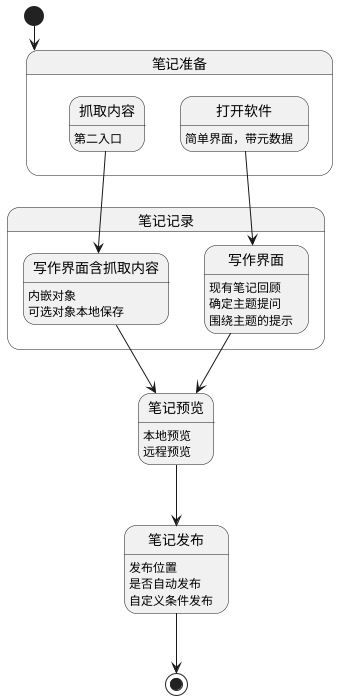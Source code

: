 @startuml
state 笔记准备 {
  state 打开软件 {
  }
  state 抓取内容 {
  }
}

state 笔记记录 {
  state 写作界面 {
  }
  state 写作界面含抓取内容 {
  }
}

[*] --> 笔记准备
打开软件 --> 写作界面
抓取内容 --> 写作界面含抓取内容
写作界面 --> 笔记预览
写作界面含抓取内容 --> 笔记预览
笔记预览 --> 笔记发布
笔记发布 --> [*]

打开软件: 简单界面，带元数据
写作界面含抓取内容: 内嵌对象
写作界面含抓取内容: 可选对象本地保存
抓取内容: 第二入口
写作界面: 现有笔记回顾
写作界面: 确定主题提问
写作界面: 围绕主题的提示
笔记预览: 本地预览
笔记预览: 远程预览
笔记发布: 发布位置
笔记发布: 是否自动发布
笔记发布: 自定义条件发布
@enduml